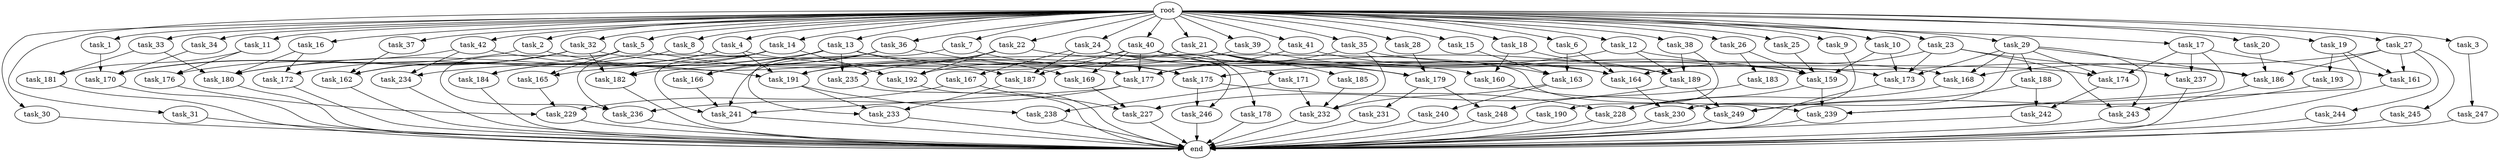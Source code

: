 digraph G {
  root [size="0.000000"];
  task_1 [size="1.024000"];
  task_2 [size="1.024000"];
  task_3 [size="1.024000"];
  task_4 [size="1.024000"];
  task_5 [size="1.024000"];
  task_6 [size="1.024000"];
  task_7 [size="1.024000"];
  task_8 [size="1.024000"];
  task_9 [size="1.024000"];
  task_10 [size="1.024000"];
  task_11 [size="1.024000"];
  task_12 [size="1.024000"];
  task_13 [size="1.024000"];
  task_14 [size="1.024000"];
  task_15 [size="1.024000"];
  task_16 [size="1.024000"];
  task_17 [size="1.024000"];
  task_18 [size="1.024000"];
  task_19 [size="1.024000"];
  task_20 [size="1.024000"];
  task_21 [size="1.024000"];
  task_22 [size="1.024000"];
  task_23 [size="1.024000"];
  task_24 [size="1.024000"];
  task_25 [size="1.024000"];
  task_26 [size="1.024000"];
  task_27 [size="1.024000"];
  task_28 [size="1.024000"];
  task_29 [size="1.024000"];
  task_30 [size="1.024000"];
  task_31 [size="1.024000"];
  task_32 [size="1.024000"];
  task_33 [size="1.024000"];
  task_34 [size="1.024000"];
  task_35 [size="1.024000"];
  task_36 [size="1.024000"];
  task_37 [size="1.024000"];
  task_38 [size="1.024000"];
  task_39 [size="1.024000"];
  task_40 [size="1.024000"];
  task_41 [size="1.024000"];
  task_42 [size="1.024000"];
  task_159 [size="1365799600.128000"];
  task_160 [size="841813590.016000"];
  task_161 [size="704374636.544000"];
  task_162 [size="1640677507.072000"];
  task_163 [size="326417514.496000"];
  task_164 [size="721554505.728000"];
  task_165 [size="429496729.600000"];
  task_166 [size="910533066.752000"];
  task_167 [size="309237645.312000"];
  task_168 [size="429496729.600000"];
  task_169 [size="429496729.600000"];
  task_170 [size="2173253451.776000"];
  task_171 [size="214748364.800000"];
  task_172 [size="910533066.752000"];
  task_173 [size="987842478.080000"];
  task_174 [size="910533066.752000"];
  task_175 [size="712964571.136000"];
  task_176 [size="970662608.896000"];
  task_177 [size="1803886264.320000"];
  task_178 [size="309237645.312000"];
  task_179 [size="695784701.952000"];
  task_180 [size="1889785610.240000"];
  task_181 [size="627065225.216000"];
  task_182 [size="807453851.648000"];
  task_183 [size="137438953.472000"];
  task_184 [size="523986010.112000"];
  task_185 [size="77309411.328000"];
  task_186 [size="326417514.496000"];
  task_187 [size="1219770712.064000"];
  task_188 [size="137438953.472000"];
  task_189 [size="1597727834.112000"];
  task_190 [size="549755813.888000"];
  task_191 [size="833223655.424000"];
  task_192 [size="1073741824.000000"];
  task_193 [size="549755813.888000"];
  task_227 [size="661424963.584000"];
  task_228 [size="652835028.992000"];
  task_229 [size="1133871366.144000"];
  task_230 [size="910533066.752000"];
  task_231 [size="858993459.200000"];
  task_232 [size="1468878815.232000"];
  task_233 [size="1047972020.224000"];
  task_234 [size="730144440.320000"];
  task_235 [size="1245540515.840000"];
  task_236 [size="833223655.424000"];
  task_237 [size="292057776.128000"];
  task_238 [size="274877906.944000"];
  task_239 [size="1245540515.840000"];
  task_240 [size="214748364.800000"];
  task_241 [size="1460288880.640000"];
  task_242 [size="893353197.568000"];
  task_243 [size="773094113.280000"];
  task_244 [size="77309411.328000"];
  task_245 [size="77309411.328000"];
  task_246 [size="343597383.680000"];
  task_247 [size="137438953.472000"];
  task_248 [size="936302870.528000"];
  task_249 [size="1391569403.904000"];
  end [size="0.000000"];

  root -> task_1 [size="1.000000"];
  root -> task_2 [size="1.000000"];
  root -> task_3 [size="1.000000"];
  root -> task_4 [size="1.000000"];
  root -> task_5 [size="1.000000"];
  root -> task_6 [size="1.000000"];
  root -> task_7 [size="1.000000"];
  root -> task_8 [size="1.000000"];
  root -> task_9 [size="1.000000"];
  root -> task_10 [size="1.000000"];
  root -> task_11 [size="1.000000"];
  root -> task_12 [size="1.000000"];
  root -> task_13 [size="1.000000"];
  root -> task_14 [size="1.000000"];
  root -> task_15 [size="1.000000"];
  root -> task_16 [size="1.000000"];
  root -> task_17 [size="1.000000"];
  root -> task_18 [size="1.000000"];
  root -> task_19 [size="1.000000"];
  root -> task_20 [size="1.000000"];
  root -> task_21 [size="1.000000"];
  root -> task_22 [size="1.000000"];
  root -> task_23 [size="1.000000"];
  root -> task_24 [size="1.000000"];
  root -> task_25 [size="1.000000"];
  root -> task_26 [size="1.000000"];
  root -> task_27 [size="1.000000"];
  root -> task_28 [size="1.000000"];
  root -> task_29 [size="1.000000"];
  root -> task_30 [size="1.000000"];
  root -> task_31 [size="1.000000"];
  root -> task_32 [size="1.000000"];
  root -> task_33 [size="1.000000"];
  root -> task_34 [size="1.000000"];
  root -> task_35 [size="1.000000"];
  root -> task_36 [size="1.000000"];
  root -> task_37 [size="1.000000"];
  root -> task_38 [size="1.000000"];
  root -> task_39 [size="1.000000"];
  root -> task_40 [size="1.000000"];
  root -> task_41 [size="1.000000"];
  root -> task_42 [size="1.000000"];
  task_1 -> task_170 [size="838860800.000000"];
  task_2 -> task_170 [size="838860800.000000"];
  task_2 -> task_177 [size="838860800.000000"];
  task_3 -> task_247 [size="134217728.000000"];
  task_4 -> task_164 [size="209715200.000000"];
  task_4 -> task_172 [size="209715200.000000"];
  task_4 -> task_184 [size="209715200.000000"];
  task_4 -> task_191 [size="209715200.000000"];
  task_5 -> task_162 [size="209715200.000000"];
  task_5 -> task_165 [size="209715200.000000"];
  task_5 -> task_175 [size="209715200.000000"];
  task_5 -> task_236 [size="209715200.000000"];
  task_6 -> task_163 [size="209715200.000000"];
  task_6 -> task_164 [size="209715200.000000"];
  task_7 -> task_175 [size="411041792.000000"];
  task_7 -> task_241 [size="411041792.000000"];
  task_8 -> task_162 [size="301989888.000000"];
  task_8 -> task_239 [size="301989888.000000"];
  task_9 -> task_230 [size="75497472.000000"];
  task_10 -> task_159 [size="411041792.000000"];
  task_10 -> task_173 [size="411041792.000000"];
  task_11 -> task_176 [size="536870912.000000"];
  task_11 -> task_181 [size="536870912.000000"];
  task_12 -> task_175 [size="75497472.000000"];
  task_12 -> task_186 [size="75497472.000000"];
  task_12 -> task_189 [size="75497472.000000"];
  task_13 -> task_159 [size="679477248.000000"];
  task_13 -> task_166 [size="679477248.000000"];
  task_13 -> task_180 [size="679477248.000000"];
  task_13 -> task_187 [size="679477248.000000"];
  task_13 -> task_234 [size="679477248.000000"];
  task_13 -> task_235 [size="679477248.000000"];
  task_14 -> task_182 [size="301989888.000000"];
  task_14 -> task_184 [size="301989888.000000"];
  task_14 -> task_192 [size="301989888.000000"];
  task_14 -> task_236 [size="301989888.000000"];
  task_14 -> task_241 [size="301989888.000000"];
  task_15 -> task_163 [size="75497472.000000"];
  task_16 -> task_172 [size="679477248.000000"];
  task_16 -> task_180 [size="679477248.000000"];
  task_17 -> task_161 [size="75497472.000000"];
  task_17 -> task_174 [size="75497472.000000"];
  task_17 -> task_237 [size="75497472.000000"];
  task_17 -> task_239 [size="75497472.000000"];
  task_18 -> task_160 [size="411041792.000000"];
  task_18 -> task_189 [size="411041792.000000"];
  task_19 -> task_161 [size="536870912.000000"];
  task_19 -> task_193 [size="536870912.000000"];
  task_19 -> task_239 [size="536870912.000000"];
  task_20 -> task_186 [size="33554432.000000"];
  task_21 -> task_164 [size="75497472.000000"];
  task_21 -> task_179 [size="75497472.000000"];
  task_21 -> task_182 [size="75497472.000000"];
  task_21 -> task_185 [size="75497472.000000"];
  task_22 -> task_189 [size="536870912.000000"];
  task_22 -> task_191 [size="536870912.000000"];
  task_22 -> task_192 [size="536870912.000000"];
  task_22 -> task_235 [size="536870912.000000"];
  task_23 -> task_164 [size="209715200.000000"];
  task_23 -> task_173 [size="209715200.000000"];
  task_23 -> task_237 [size="209715200.000000"];
  task_23 -> task_243 [size="209715200.000000"];
  task_24 -> task_167 [size="301989888.000000"];
  task_24 -> task_178 [size="301989888.000000"];
  task_24 -> task_179 [size="301989888.000000"];
  task_24 -> task_187 [size="301989888.000000"];
  task_24 -> task_246 [size="301989888.000000"];
  task_25 -> task_159 [size="75497472.000000"];
  task_26 -> task_159 [size="134217728.000000"];
  task_26 -> task_183 [size="134217728.000000"];
  task_27 -> task_161 [size="75497472.000000"];
  task_27 -> task_168 [size="75497472.000000"];
  task_27 -> task_186 [size="75497472.000000"];
  task_27 -> task_244 [size="75497472.000000"];
  task_27 -> task_245 [size="75497472.000000"];
  task_28 -> task_179 [size="301989888.000000"];
  task_29 -> task_168 [size="134217728.000000"];
  task_29 -> task_173 [size="134217728.000000"];
  task_29 -> task_174 [size="134217728.000000"];
  task_29 -> task_186 [size="134217728.000000"];
  task_29 -> task_188 [size="134217728.000000"];
  task_29 -> task_230 [size="134217728.000000"];
  task_29 -> task_243 [size="134217728.000000"];
  task_30 -> end [size="1.000000"];
  task_31 -> end [size="1.000000"];
  task_32 -> task_160 [size="411041792.000000"];
  task_32 -> task_162 [size="411041792.000000"];
  task_32 -> task_176 [size="411041792.000000"];
  task_32 -> task_180 [size="411041792.000000"];
  task_32 -> task_182 [size="411041792.000000"];
  task_33 -> task_180 [size="75497472.000000"];
  task_33 -> task_181 [size="75497472.000000"];
  task_34 -> task_170 [size="411041792.000000"];
  task_35 -> task_174 [size="679477248.000000"];
  task_35 -> task_177 [size="679477248.000000"];
  task_35 -> task_232 [size="679477248.000000"];
  task_36 -> task_165 [size="209715200.000000"];
  task_36 -> task_166 [size="209715200.000000"];
  task_36 -> task_169 [size="209715200.000000"];
  task_36 -> task_233 [size="209715200.000000"];
  task_37 -> task_162 [size="679477248.000000"];
  task_38 -> task_189 [size="536870912.000000"];
  task_38 -> task_190 [size="536870912.000000"];
  task_39 -> task_159 [size="33554432.000000"];
  task_39 -> task_191 [size="33554432.000000"];
  task_40 -> task_168 [size="209715200.000000"];
  task_40 -> task_169 [size="209715200.000000"];
  task_40 -> task_171 [size="209715200.000000"];
  task_40 -> task_173 [size="209715200.000000"];
  task_40 -> task_177 [size="209715200.000000"];
  task_40 -> task_187 [size="209715200.000000"];
  task_40 -> task_192 [size="209715200.000000"];
  task_41 -> task_163 [size="33554432.000000"];
  task_41 -> task_177 [size="33554432.000000"];
  task_42 -> task_170 [size="33554432.000000"];
  task_42 -> task_191 [size="33554432.000000"];
  task_42 -> task_234 [size="33554432.000000"];
  task_159 -> task_228 [size="301989888.000000"];
  task_159 -> task_239 [size="301989888.000000"];
  task_160 -> task_249 [size="75497472.000000"];
  task_161 -> end [size="1.000000"];
  task_162 -> end [size="1.000000"];
  task_163 -> task_232 [size="209715200.000000"];
  task_163 -> task_240 [size="209715200.000000"];
  task_164 -> task_230 [size="679477248.000000"];
  task_165 -> task_229 [size="33554432.000000"];
  task_166 -> task_241 [size="411041792.000000"];
  task_167 -> task_227 [size="536870912.000000"];
  task_167 -> task_229 [size="536870912.000000"];
  task_168 -> task_228 [size="301989888.000000"];
  task_169 -> task_227 [size="75497472.000000"];
  task_170 -> end [size="1.000000"];
  task_171 -> task_232 [size="134217728.000000"];
  task_171 -> task_238 [size="134217728.000000"];
  task_172 -> end [size="1.000000"];
  task_173 -> end [size="1.000000"];
  task_174 -> task_242 [size="33554432.000000"];
  task_175 -> task_228 [size="33554432.000000"];
  task_175 -> task_246 [size="33554432.000000"];
  task_176 -> task_229 [size="536870912.000000"];
  task_177 -> task_236 [size="301989888.000000"];
  task_177 -> task_241 [size="301989888.000000"];
  task_178 -> end [size="1.000000"];
  task_179 -> task_231 [size="838860800.000000"];
  task_179 -> task_248 [size="838860800.000000"];
  task_180 -> end [size="1.000000"];
  task_181 -> end [size="1.000000"];
  task_182 -> end [size="1.000000"];
  task_183 -> task_248 [size="75497472.000000"];
  task_184 -> end [size="1.000000"];
  task_185 -> task_232 [size="411041792.000000"];
  task_186 -> task_243 [size="411041792.000000"];
  task_187 -> task_233 [size="679477248.000000"];
  task_188 -> task_242 [size="838860800.000000"];
  task_188 -> task_249 [size="838860800.000000"];
  task_189 -> task_227 [size="33554432.000000"];
  task_189 -> task_249 [size="33554432.000000"];
  task_190 -> end [size="1.000000"];
  task_191 -> task_233 [size="134217728.000000"];
  task_191 -> task_238 [size="134217728.000000"];
  task_192 -> end [size="1.000000"];
  task_193 -> task_249 [size="411041792.000000"];
  task_227 -> end [size="1.000000"];
  task_228 -> end [size="1.000000"];
  task_229 -> end [size="1.000000"];
  task_230 -> end [size="1.000000"];
  task_231 -> end [size="1.000000"];
  task_232 -> end [size="1.000000"];
  task_233 -> end [size="1.000000"];
  task_234 -> end [size="1.000000"];
  task_235 -> end [size="1.000000"];
  task_236 -> end [size="1.000000"];
  task_237 -> end [size="1.000000"];
  task_238 -> end [size="1.000000"];
  task_239 -> end [size="1.000000"];
  task_240 -> end [size="1.000000"];
  task_241 -> end [size="1.000000"];
  task_242 -> end [size="1.000000"];
  task_243 -> end [size="1.000000"];
  task_244 -> end [size="1.000000"];
  task_245 -> end [size="1.000000"];
  task_246 -> end [size="1.000000"];
  task_247 -> end [size="1.000000"];
  task_248 -> end [size="1.000000"];
  task_249 -> end [size="1.000000"];
}
